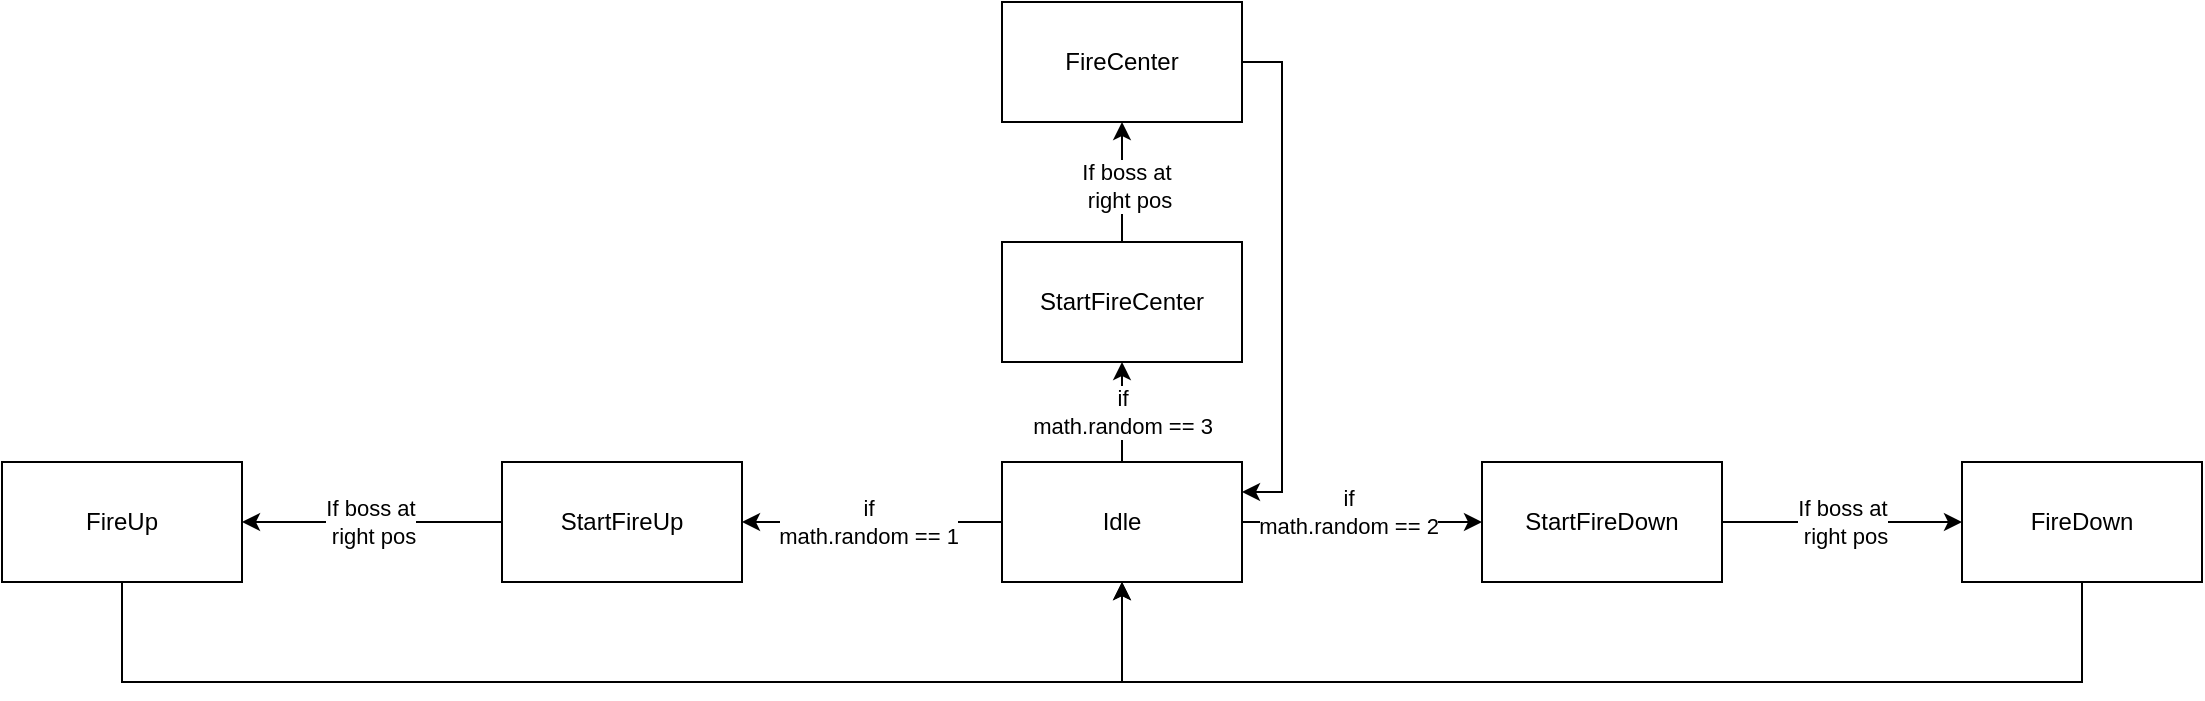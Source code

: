 <mxfile version="25.0.3">
  <diagram name="Page-1" id="oXZaO1_G9uTrE9Wvl2xW">
    <mxGraphModel dx="2071" dy="626" grid="1" gridSize="10" guides="1" tooltips="1" connect="1" arrows="1" fold="1" page="1" pageScale="1" pageWidth="850" pageHeight="1100" math="0" shadow="0">
      <root>
        <mxCell id="0" />
        <mxCell id="1" parent="0" />
        <mxCell id="qfL54Y1ILqcxZ4xktZsr-6" style="edgeStyle=orthogonalEdgeStyle;rounded=0;orthogonalLoop=1;jettySize=auto;html=1;entryX=1;entryY=0.5;entryDx=0;entryDy=0;" parent="1" source="qfL54Y1ILqcxZ4xktZsr-1" target="qfL54Y1ILqcxZ4xktZsr-2" edge="1">
          <mxGeometry relative="1" as="geometry" />
        </mxCell>
        <mxCell id="qfL54Y1ILqcxZ4xktZsr-16" value="&lt;div&gt;if&lt;/div&gt;&lt;div&gt;math.random == 1&lt;/div&gt;" style="edgeLabel;html=1;align=center;verticalAlign=middle;resizable=0;points=[];" parent="qfL54Y1ILqcxZ4xktZsr-6" vertex="1" connectable="0">
          <mxGeometry x="0.04" y="1" relative="1" as="geometry">
            <mxPoint y="-1" as="offset" />
          </mxGeometry>
        </mxCell>
        <mxCell id="qfL54Y1ILqcxZ4xktZsr-9" style="edgeStyle=orthogonalEdgeStyle;rounded=0;orthogonalLoop=1;jettySize=auto;html=1;entryX=0;entryY=0.5;entryDx=0;entryDy=0;" parent="1" source="qfL54Y1ILqcxZ4xktZsr-1" target="qfL54Y1ILqcxZ4xktZsr-4" edge="1">
          <mxGeometry relative="1" as="geometry" />
        </mxCell>
        <mxCell id="aih6IESTXk3G10kJZKyZ-2" style="edgeStyle=orthogonalEdgeStyle;rounded=0;orthogonalLoop=1;jettySize=auto;html=1;entryX=0.5;entryY=1;entryDx=0;entryDy=0;" edge="1" parent="1" source="qfL54Y1ILqcxZ4xktZsr-1" target="aih6IESTXk3G10kJZKyZ-1">
          <mxGeometry relative="1" as="geometry" />
        </mxCell>
        <mxCell id="aih6IESTXk3G10kJZKyZ-6" value="&lt;div&gt;if&lt;/div&gt;&lt;div&gt;math.random == 3&lt;br&gt;&lt;/div&gt;" style="edgeLabel;html=1;align=center;verticalAlign=middle;resizable=0;points=[];" vertex="1" connectable="0" parent="aih6IESTXk3G10kJZKyZ-2">
          <mxGeometry relative="1" as="geometry">
            <mxPoint as="offset" />
          </mxGeometry>
        </mxCell>
        <mxCell id="qfL54Y1ILqcxZ4xktZsr-1" value="Idle" style="rounded=0;whiteSpace=wrap;html=1;" parent="1" vertex="1">
          <mxGeometry x="360" y="370" width="120" height="60" as="geometry" />
        </mxCell>
        <mxCell id="qfL54Y1ILqcxZ4xktZsr-7" style="edgeStyle=orthogonalEdgeStyle;rounded=0;orthogonalLoop=1;jettySize=auto;html=1;entryX=1;entryY=0.5;entryDx=0;entryDy=0;" parent="1" source="qfL54Y1ILqcxZ4xktZsr-2" target="qfL54Y1ILqcxZ4xktZsr-3" edge="1">
          <mxGeometry relative="1" as="geometry" />
        </mxCell>
        <mxCell id="qfL54Y1ILqcxZ4xktZsr-14" value="&lt;div&gt;If boss at&lt;/div&gt;&lt;div&gt;&amp;nbsp;right pos&lt;/div&gt;" style="edgeLabel;html=1;align=center;verticalAlign=middle;resizable=0;points=[];" parent="qfL54Y1ILqcxZ4xktZsr-7" vertex="1" connectable="0">
          <mxGeometry x="0.1" y="5" relative="1" as="geometry">
            <mxPoint x="5" y="-5" as="offset" />
          </mxGeometry>
        </mxCell>
        <mxCell id="qfL54Y1ILqcxZ4xktZsr-2" value="StartFireUp" style="rounded=0;whiteSpace=wrap;html=1;" parent="1" vertex="1">
          <mxGeometry x="110" y="370" width="120" height="60" as="geometry" />
        </mxCell>
        <mxCell id="qfL54Y1ILqcxZ4xktZsr-12" style="edgeStyle=orthogonalEdgeStyle;rounded=0;orthogonalLoop=1;jettySize=auto;html=1;entryX=0.5;entryY=1;entryDx=0;entryDy=0;" parent="1" source="qfL54Y1ILqcxZ4xktZsr-3" target="qfL54Y1ILqcxZ4xktZsr-1" edge="1">
          <mxGeometry relative="1" as="geometry">
            <Array as="points">
              <mxPoint x="-80" y="480" />
              <mxPoint x="420" y="480" />
            </Array>
          </mxGeometry>
        </mxCell>
        <mxCell id="qfL54Y1ILqcxZ4xktZsr-3" value="FireUp" style="rounded=0;whiteSpace=wrap;html=1;" parent="1" vertex="1">
          <mxGeometry x="-140" y="370" width="120" height="60" as="geometry" />
        </mxCell>
        <mxCell id="qfL54Y1ILqcxZ4xktZsr-10" style="edgeStyle=orthogonalEdgeStyle;rounded=0;orthogonalLoop=1;jettySize=auto;html=1;" parent="1" source="qfL54Y1ILqcxZ4xktZsr-4" target="qfL54Y1ILqcxZ4xktZsr-5" edge="1">
          <mxGeometry relative="1" as="geometry" />
        </mxCell>
        <mxCell id="qfL54Y1ILqcxZ4xktZsr-4" value="StartFireDown" style="rounded=0;whiteSpace=wrap;html=1;" parent="1" vertex="1">
          <mxGeometry x="600" y="370" width="120" height="60" as="geometry" />
        </mxCell>
        <mxCell id="qfL54Y1ILqcxZ4xktZsr-11" style="edgeStyle=orthogonalEdgeStyle;rounded=0;orthogonalLoop=1;jettySize=auto;html=1;entryX=0.5;entryY=1;entryDx=0;entryDy=0;" parent="1" source="qfL54Y1ILqcxZ4xktZsr-5" target="qfL54Y1ILqcxZ4xktZsr-1" edge="1">
          <mxGeometry relative="1" as="geometry">
            <Array as="points">
              <mxPoint x="900" y="480" />
              <mxPoint x="420" y="480" />
            </Array>
          </mxGeometry>
        </mxCell>
        <mxCell id="qfL54Y1ILqcxZ4xktZsr-5" value="FireDown" style="rounded=0;whiteSpace=wrap;html=1;" parent="1" vertex="1">
          <mxGeometry x="840" y="370" width="120" height="60" as="geometry" />
        </mxCell>
        <mxCell id="qfL54Y1ILqcxZ4xktZsr-15" value="&lt;div&gt;If boss at&lt;/div&gt;&lt;div&gt;&amp;nbsp;right pos&lt;/div&gt;" style="edgeLabel;html=1;align=center;verticalAlign=middle;resizable=0;points=[];" parent="1" vertex="1" connectable="0">
          <mxGeometry x="780" y="400" as="geometry" />
        </mxCell>
        <mxCell id="qfL54Y1ILqcxZ4xktZsr-17" value="&lt;div&gt;if&lt;/div&gt;&lt;div&gt;math.random == 2&lt;br&gt;&lt;/div&gt;" style="edgeLabel;html=1;align=center;verticalAlign=middle;resizable=0;points=[];" parent="1" vertex="1" connectable="0">
          <mxGeometry x="390" y="400" as="geometry">
            <mxPoint x="143" y="-5" as="offset" />
          </mxGeometry>
        </mxCell>
        <mxCell id="aih6IESTXk3G10kJZKyZ-4" style="edgeStyle=orthogonalEdgeStyle;rounded=0;orthogonalLoop=1;jettySize=auto;html=1;entryX=0.5;entryY=1;entryDx=0;entryDy=0;" edge="1" parent="1" source="aih6IESTXk3G10kJZKyZ-1" target="aih6IESTXk3G10kJZKyZ-3">
          <mxGeometry relative="1" as="geometry" />
        </mxCell>
        <mxCell id="aih6IESTXk3G10kJZKyZ-7" value="&lt;div&gt;If boss at&lt;/div&gt;&lt;div&gt;&amp;nbsp;right pos&lt;/div&gt;" style="edgeLabel;html=1;align=center;verticalAlign=middle;resizable=0;points=[];" vertex="1" connectable="0" parent="aih6IESTXk3G10kJZKyZ-4">
          <mxGeometry x="-0.067" y="-2" relative="1" as="geometry">
            <mxPoint as="offset" />
          </mxGeometry>
        </mxCell>
        <mxCell id="aih6IESTXk3G10kJZKyZ-1" value="StartFireCenter" style="rounded=0;whiteSpace=wrap;html=1;" vertex="1" parent="1">
          <mxGeometry x="360" y="260" width="120" height="60" as="geometry" />
        </mxCell>
        <mxCell id="aih6IESTXk3G10kJZKyZ-8" style="edgeStyle=orthogonalEdgeStyle;rounded=0;orthogonalLoop=1;jettySize=auto;html=1;entryX=1;entryY=0.25;entryDx=0;entryDy=0;" edge="1" parent="1" source="aih6IESTXk3G10kJZKyZ-3" target="qfL54Y1ILqcxZ4xktZsr-1">
          <mxGeometry relative="1" as="geometry">
            <Array as="points">
              <mxPoint x="500" y="170" />
              <mxPoint x="500" y="385" />
            </Array>
          </mxGeometry>
        </mxCell>
        <mxCell id="aih6IESTXk3G10kJZKyZ-3" value="FireCenter" style="rounded=0;whiteSpace=wrap;html=1;" vertex="1" parent="1">
          <mxGeometry x="360" y="140" width="120" height="60" as="geometry" />
        </mxCell>
      </root>
    </mxGraphModel>
  </diagram>
</mxfile>
